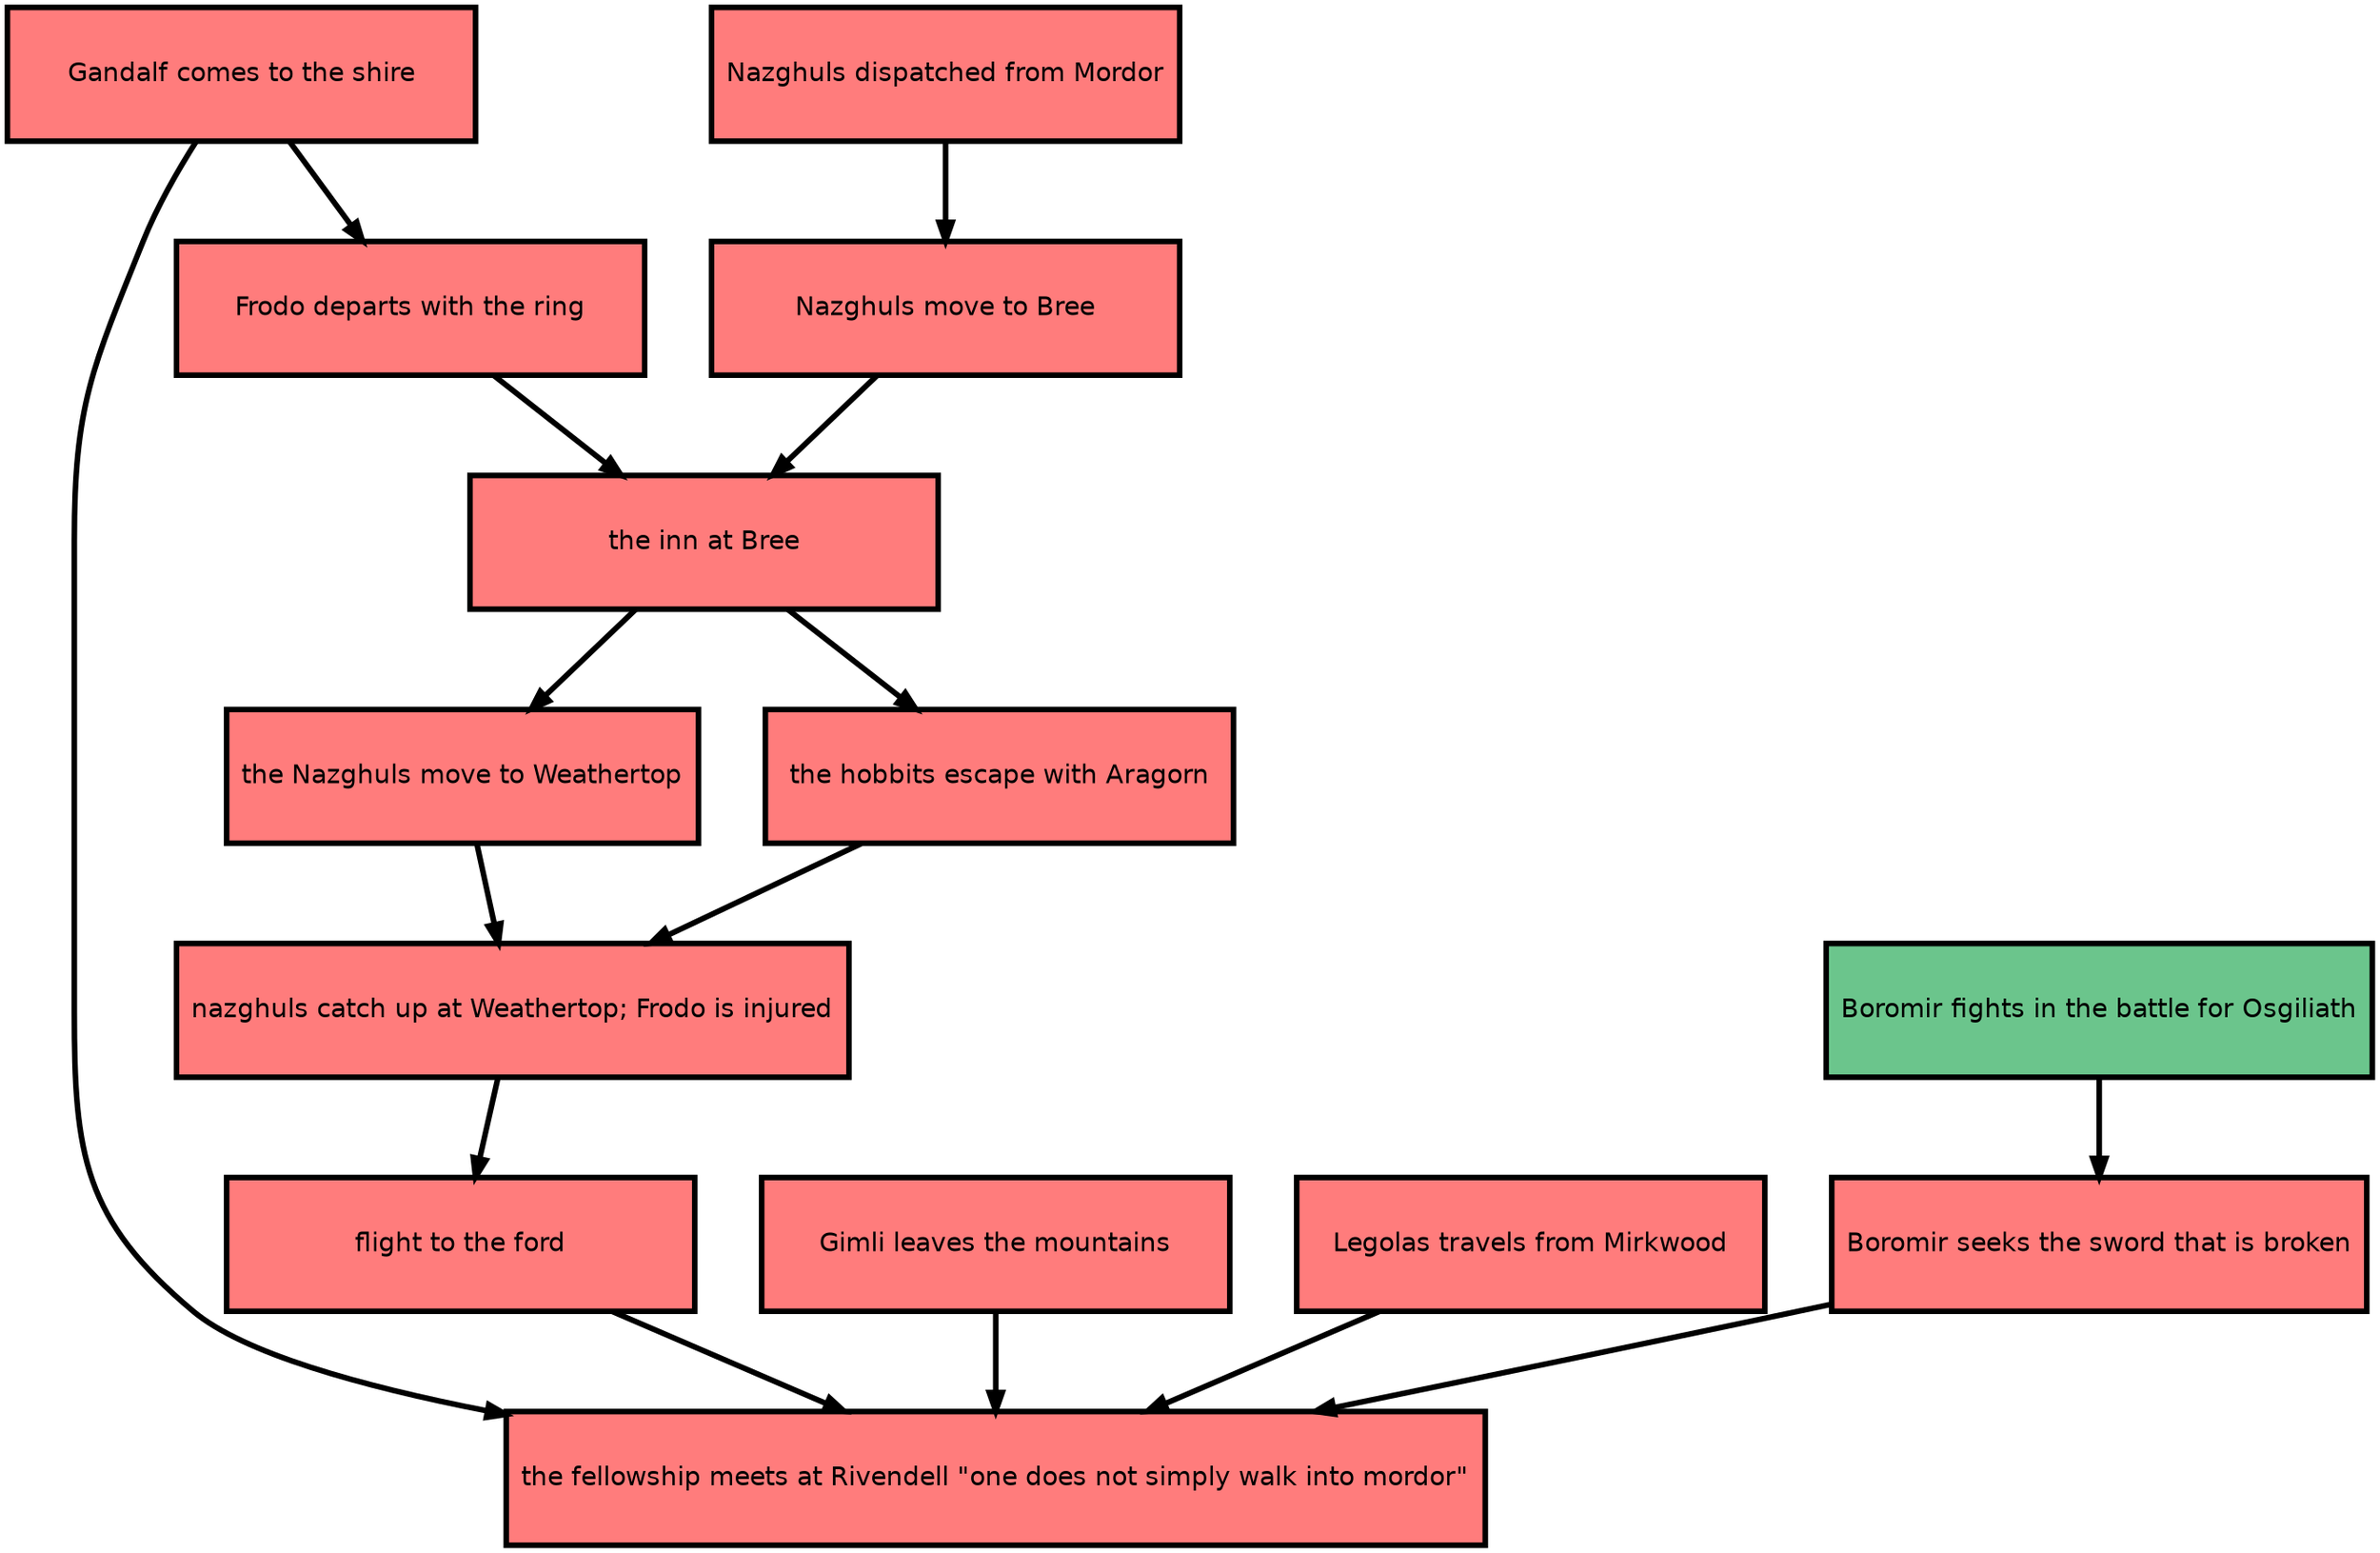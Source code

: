 digraph {

    graph [fontname = "helvetica" rankdir=TB ranksep=0.75 nodesep=0.5];
    node [fontname = "helvetica" style="filled" shape=box height=1 width=3.5 penwidth=3];
    edge [fontname = "helvetica" penwidth=3 color="#000"];

    "n0" [label="Gandalf comes to the shire" fillcolor="#FF7C7C" color="#000" fontcolor="#000"]
    "n1" [label="Frodo departs with the ring" fillcolor="#FF7C7C" color="#000" fontcolor="#000"]
    "n2" [label="the inn at Bree" fillcolor="#FF7C7C" color="#000" fontcolor="#000"]
    "n3" [label="the hobbits escape with Aragorn" fillcolor="#FF7C7C" color="#000" fontcolor="#000"]
    "n4" [label="nazghuls catch up at Weathertop; Frodo is injured" fillcolor="#FF7C7C" color="#000" fontcolor="#000"]
    "n5" [label="Nazghuls move to Bree" fillcolor="#FF7C7C" color="#000" fontcolor="#000"]
    "n6" [label="the Nazghuls move to Weathertop" fillcolor="#FF7C7C" color="#000" fontcolor="#000"]
    "n7" [label="Nazghuls dispatched from Mordor" fillcolor="#FF7C7C" color="#000" fontcolor="#000"]
    "n8" [label="flight to the ford" fillcolor="#FF7C7C" color="#000" fontcolor="#000"]
    "n9" [label="the fellowship meets at Rivendell \"one does not simply walk into mordor\"" fillcolor="#FF7C7C" color="#000" fontcolor="#000"]
    "n10" [label="Gimli leaves the mountains" fillcolor="#FF7C7C" color="#000" fontcolor="#000"]
    "n11" [label="Legolas travels from Mirkwood" fillcolor="#FF7C7C" color="#000" fontcolor="#000"]
    "n12" [label="Boromir seeks the sword that is broken" fillcolor="#FF7C7C" color="#000" fontcolor="#000"]
    "n13" [label="Boromir fights in the battle for Osgiliath" fillcolor="#6BC58C" color="#000" fontcolor="#000"]

    "n0" -> "n1";
    "n1" -> "n2";
    "n2" -> "n3";
    "n3" -> "n4";
    "n5" -> "n2";
    "n2" -> "n6";
    "n6" -> "n4";
    "n7" -> "n5";
    "n4" -> "n8";
    "n8" -> "n9";
    "n0" -> "n9";
    "n10" -> "n9";
    "n11" -> "n9";
    "n12" -> "n9";
    "n13" -> "n12";

}